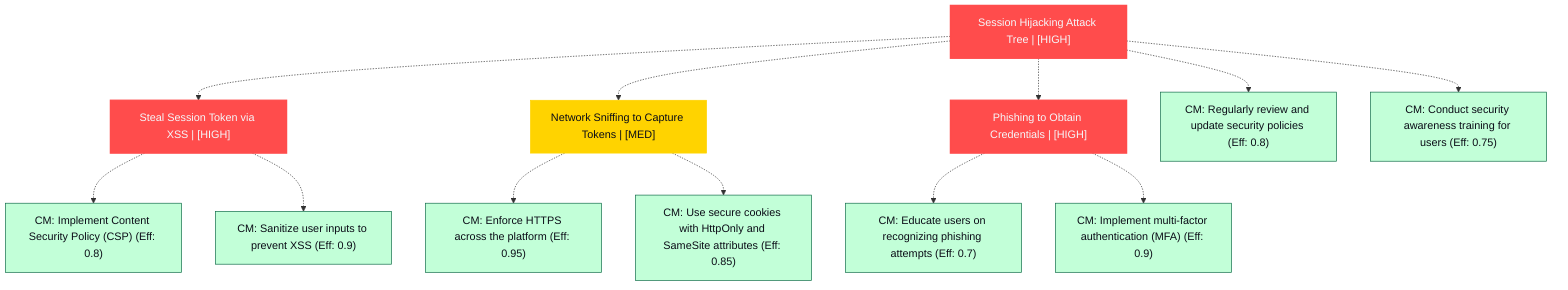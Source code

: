 graph TB
  node_01K6B2T75C3TTS7QG36RZ7TW4Z["Session Hijacking Attack Tree | [HIGH]"]:::highRisk
  node_01K6B2T75C3TTS7QG36RZ7TW4A["Steal Session Token via XSS | [HIGH]"]:::highRisk
  node_01K6B2T75C3TTS7QG36RZ7TW4A_cm_0["CM: Implement Content Security Policy (CSP) (Eff: 0.8)"]:::countermeasure
  node_01K6B2T75C3TTS7QG36RZ7TW4A_cm_1["CM: Sanitize user inputs to prevent XSS (Eff: 0.9)"]:::countermeasure
  node_01K6B2T75C3TTS7QG36RZ7TW4B["Network Sniffing to Capture Tokens | [MED]"]:::mediumRisk
  node_01K6B2T75C3TTS7QG36RZ7TW4B_cm_0["CM: Enforce HTTPS across the platform (Eff: 0.95)"]:::countermeasure
  node_01K6B2T75C3TTS7QG36RZ7TW4B_cm_1["CM: Use secure cookies with HttpOnly and SameSite attributes (Eff: 0.85)"]:::countermeasure
  node_01K6B2T75C3TTS7QG36RZ7TW4C["Phishing to Obtain Credentials | [HIGH]"]:::highRisk
  node_01K6B2T75C3TTS7QG36RZ7TW4C_cm_0["CM: Educate users on recognizing phishing attempts (Eff: 0.7)"]:::countermeasure
  node_01K6B2T75C3TTS7QG36RZ7TW4C_cm_1["CM: Implement multi-factor authentication (MFA) (Eff: 0.9)"]:::countermeasure
  node_01K6B2T75C3TTS7QG36RZ7TW4Z_cm_0["CM: Regularly review and update security policies (Eff: 0.8)"]:::countermeasure
  node_01K6B2T75C3TTS7QG36RZ7TW4Z_cm_1["CM: Conduct security awareness training for users (Eff: 0.75)"]:::countermeasure

  node_01K6B2T75C3TTS7QG36RZ7TW4Z -.-> node_01K6B2T75C3TTS7QG36RZ7TW4A
  node_01K6B2T75C3TTS7QG36RZ7TW4A -.-> node_01K6B2T75C3TTS7QG36RZ7TW4A_cm_0
  node_01K6B2T75C3TTS7QG36RZ7TW4A -.-> node_01K6B2T75C3TTS7QG36RZ7TW4A_cm_1
  node_01K6B2T75C3TTS7QG36RZ7TW4Z -.-> node_01K6B2T75C3TTS7QG36RZ7TW4B
  node_01K6B2T75C3TTS7QG36RZ7TW4B -.-> node_01K6B2T75C3TTS7QG36RZ7TW4B_cm_0
  node_01K6B2T75C3TTS7QG36RZ7TW4B -.-> node_01K6B2T75C3TTS7QG36RZ7TW4B_cm_1
  node_01K6B2T75C3TTS7QG36RZ7TW4Z -.-> node_01K6B2T75C3TTS7QG36RZ7TW4C
  node_01K6B2T75C3TTS7QG36RZ7TW4C -.-> node_01K6B2T75C3TTS7QG36RZ7TW4C_cm_0
  node_01K6B2T75C3TTS7QG36RZ7TW4C -.-> node_01K6B2T75C3TTS7QG36RZ7TW4C_cm_1
  node_01K6B2T75C3TTS7QG36RZ7TW4Z -.-> node_01K6B2T75C3TTS7QG36RZ7TW4Z_cm_0
  node_01K6B2T75C3TTS7QG36RZ7TW4Z -.-> node_01K6B2T75C3TTS7QG36RZ7TW4Z_cm_1

  classDef andNode fill:#FF4C4C,stroke:#FF4C4C,stroke-width:2px,color:#F5F7FA
  classDef orNode fill:#36FF8F,stroke:#36FF8F,stroke-width:2px,color:#0B0D17
  classDef leafNode fill:#29ABE2,stroke:#29ABE2,stroke-width:2px,color:#F5F7FA
  classDef highRisk fill:#FF4C4C,color:#F5F7FA,stroke:#FF4C4C,stroke-width:2px
  classDef mediumRisk fill:#FFD300,stroke:#FFD300,stroke-width:1px,color:#0B0D17
  classDef lowRisk fill:#FFF2B3,stroke:#FFF2B3,stroke-width:1px,color:#0B0D17
  classDef countermeasure fill:#C2FFD8,stroke:#106B49,stroke-width:1px,color:#0B0D17
  classDef reference fill:#A259FF,stroke:#c3a4ff,stroke-width:1px,stroke-dasharray:3 3,color:#F5F7FA
  classDef mitreNode stroke-dasharray:5 5
  classDef note fill:#ffffcc,stroke:#ffcc00,stroke-width:2px,stroke-dasharray:5 5